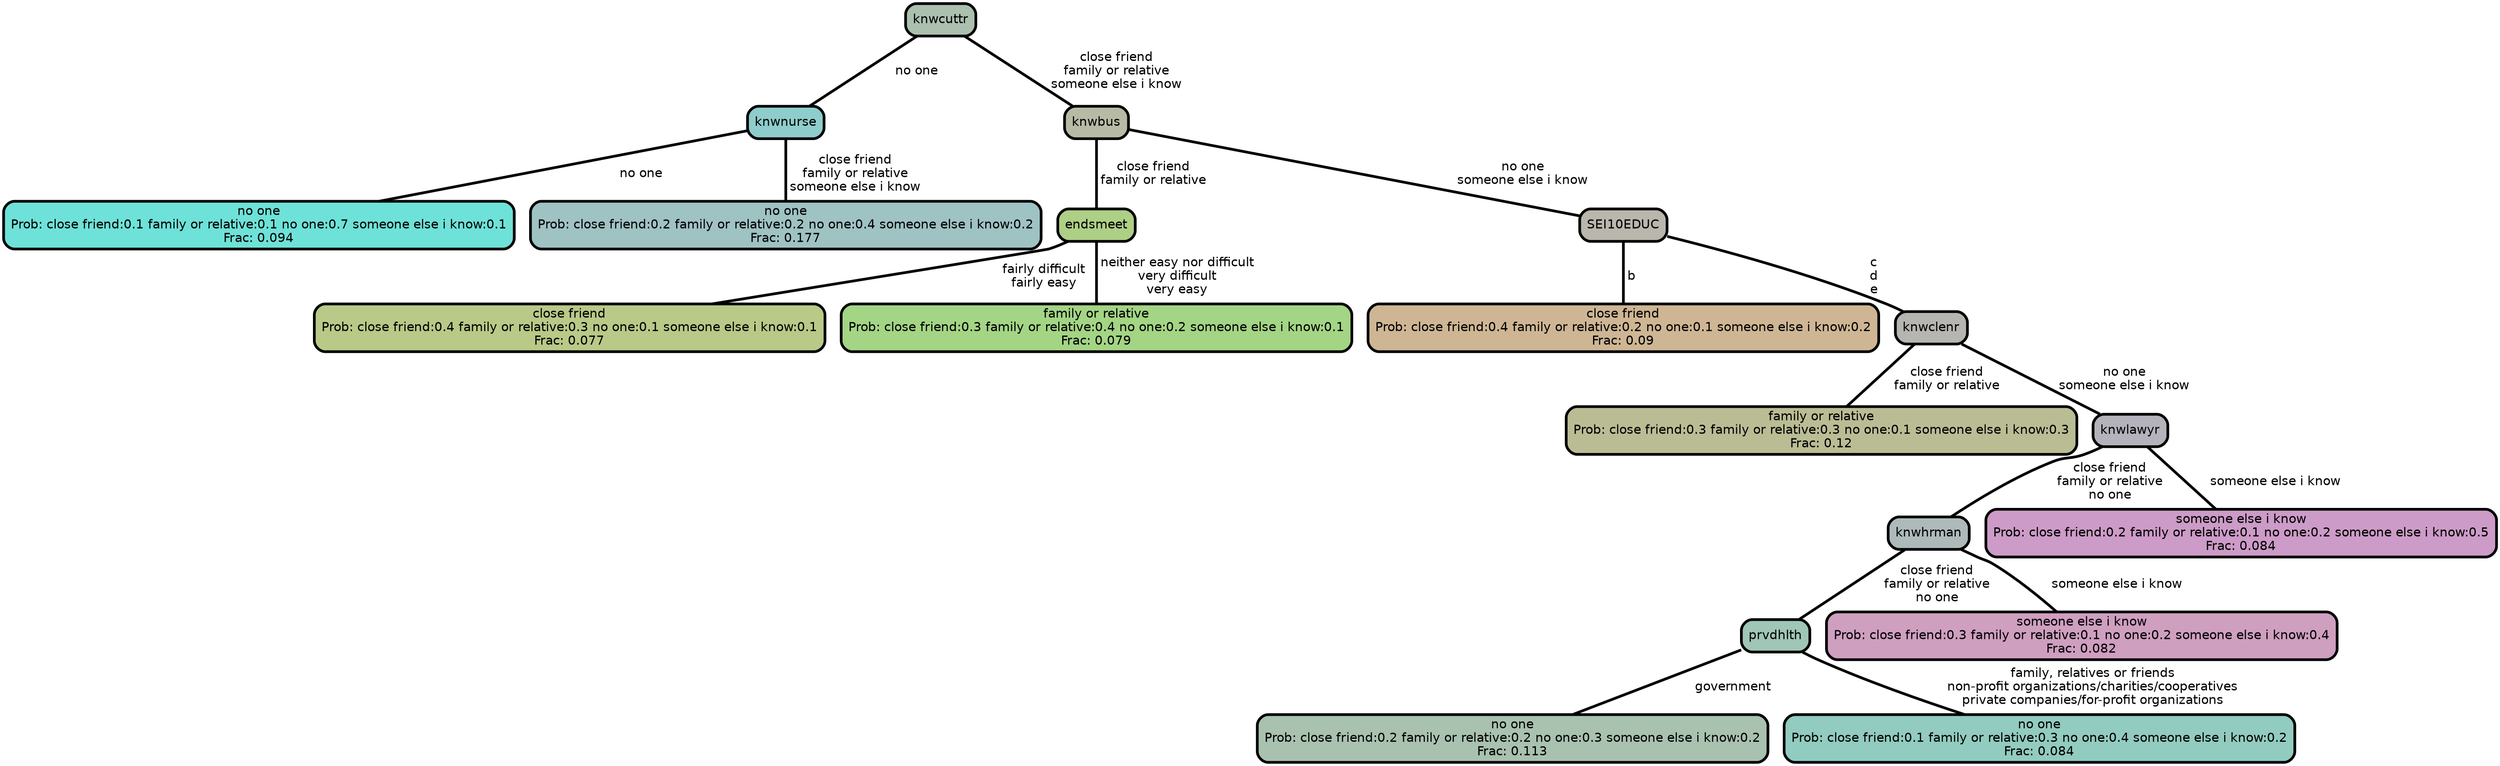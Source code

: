 graph Tree {
node [shape=box, style="filled, rounded",color="black",penwidth="3",fontcolor="black",                 fontname=helvetica] ;
graph [ranksep="0 equally", splines=straight,                 bgcolor=transparent, dpi=200] ;
edge [fontname=helvetica, color=black] ;
0 [label="no one
Prob: close friend:0.1 family or relative:0.1 no one:0.7 someone else i know:0.1
Frac: 0.094", fillcolor="#6ee2d8"] ;
1 [label="knwnurse", fillcolor="#8ecdcb"] ;
2 [label="no one
Prob: close friend:0.2 family or relative:0.2 no one:0.4 someone else i know:0.2
Frac: 0.177", fillcolor="#9fc2c3"] ;
3 [label="knwcuttr", fillcolor="#acc0af"] ;
4 [label="close friend
Prob: close friend:0.4 family or relative:0.3 no one:0.1 someone else i know:0.1
Frac: 0.077", fillcolor="#b9c987"] ;
5 [label="endsmeet", fillcolor="#aecf86"] ;
6 [label="family or relative
Prob: close friend:0.3 family or relative:0.4 no one:0.2 someone else i know:0.1
Frac: 0.079", fillcolor="#a3d585"] ;
7 [label="knwbus", fillcolor="#b7bba5"] ;
8 [label="close friend
Prob: close friend:0.4 family or relative:0.2 no one:0.1 someone else i know:0.2
Frac: 0.09", fillcolor="#ceb694"] ;
9 [label="SEI10EDUC", fillcolor="#b9b6ad"] ;
10 [label="family or relative
Prob: close friend:0.3 family or relative:0.3 no one:0.1 someone else i know:0.3
Frac: 0.12", fillcolor="#babd94"] ;
11 [label="knwclenr", fillcolor="#b6b5b2"] ;
12 [label="no one
Prob: close friend:0.2 family or relative:0.2 no one:0.3 someone else i know:0.2
Frac: 0.113", fillcolor="#a9c1af"] ;
13 [label="prvdhlth", fillcolor="#9fc6b6"] ;
14 [label="no one
Prob: close friend:0.1 family or relative:0.3 no one:0.4 someone else i know:0.2
Frac: 0.084", fillcolor="#92cbbf"] ;
15 [label="knwhrman", fillcolor="#adbab9"] ;
16 [label="someone else i know
Prob: close friend:0.3 family or relative:0.1 no one:0.2 someone else i know:0.4
Frac: 0.082", fillcolor="#cf9fc0"] ;
17 [label="knwlawyr", fillcolor="#b4b3bc"] ;
18 [label="someone else i know
Prob: close friend:0.2 family or relative:0.1 no one:0.2 someone else i know:0.5
Frac: 0.084", fillcolor="#cc9bc7"] ;
1 -- 0 [label=" no one",penwidth=3] ;
1 -- 2 [label=" close friend\n family or relative\n someone else i know",penwidth=3] ;
3 -- 1 [label=" no one",penwidth=3] ;
3 -- 7 [label=" close friend\n family or relative\n someone else i know",penwidth=3] ;
5 -- 4 [label=" fairly difficult\n fairly easy",penwidth=3] ;
5 -- 6 [label=" neither easy nor difficult\n very difficult\n very easy",penwidth=3] ;
7 -- 5 [label=" close friend\n family or relative",penwidth=3] ;
7 -- 9 [label=" no one\n someone else i know",penwidth=3] ;
9 -- 8 [label=" b",penwidth=3] ;
9 -- 11 [label=" c\n d\n e",penwidth=3] ;
11 -- 10 [label=" close friend\n family or relative",penwidth=3] ;
11 -- 17 [label=" no one\n someone else i know",penwidth=3] ;
13 -- 12 [label=" government",penwidth=3] ;
13 -- 14 [label=" family, relatives or friends\n non-profit organizations/charities/cooperatives\n private companies/for-profit organizations",penwidth=3] ;
15 -- 13 [label=" close friend\n family or relative\n no one",penwidth=3] ;
15 -- 16 [label=" someone else i know",penwidth=3] ;
17 -- 15 [label=" close friend\n family or relative\n no one",penwidth=3] ;
17 -- 18 [label=" someone else i know",penwidth=3] ;
{rank = same;}}